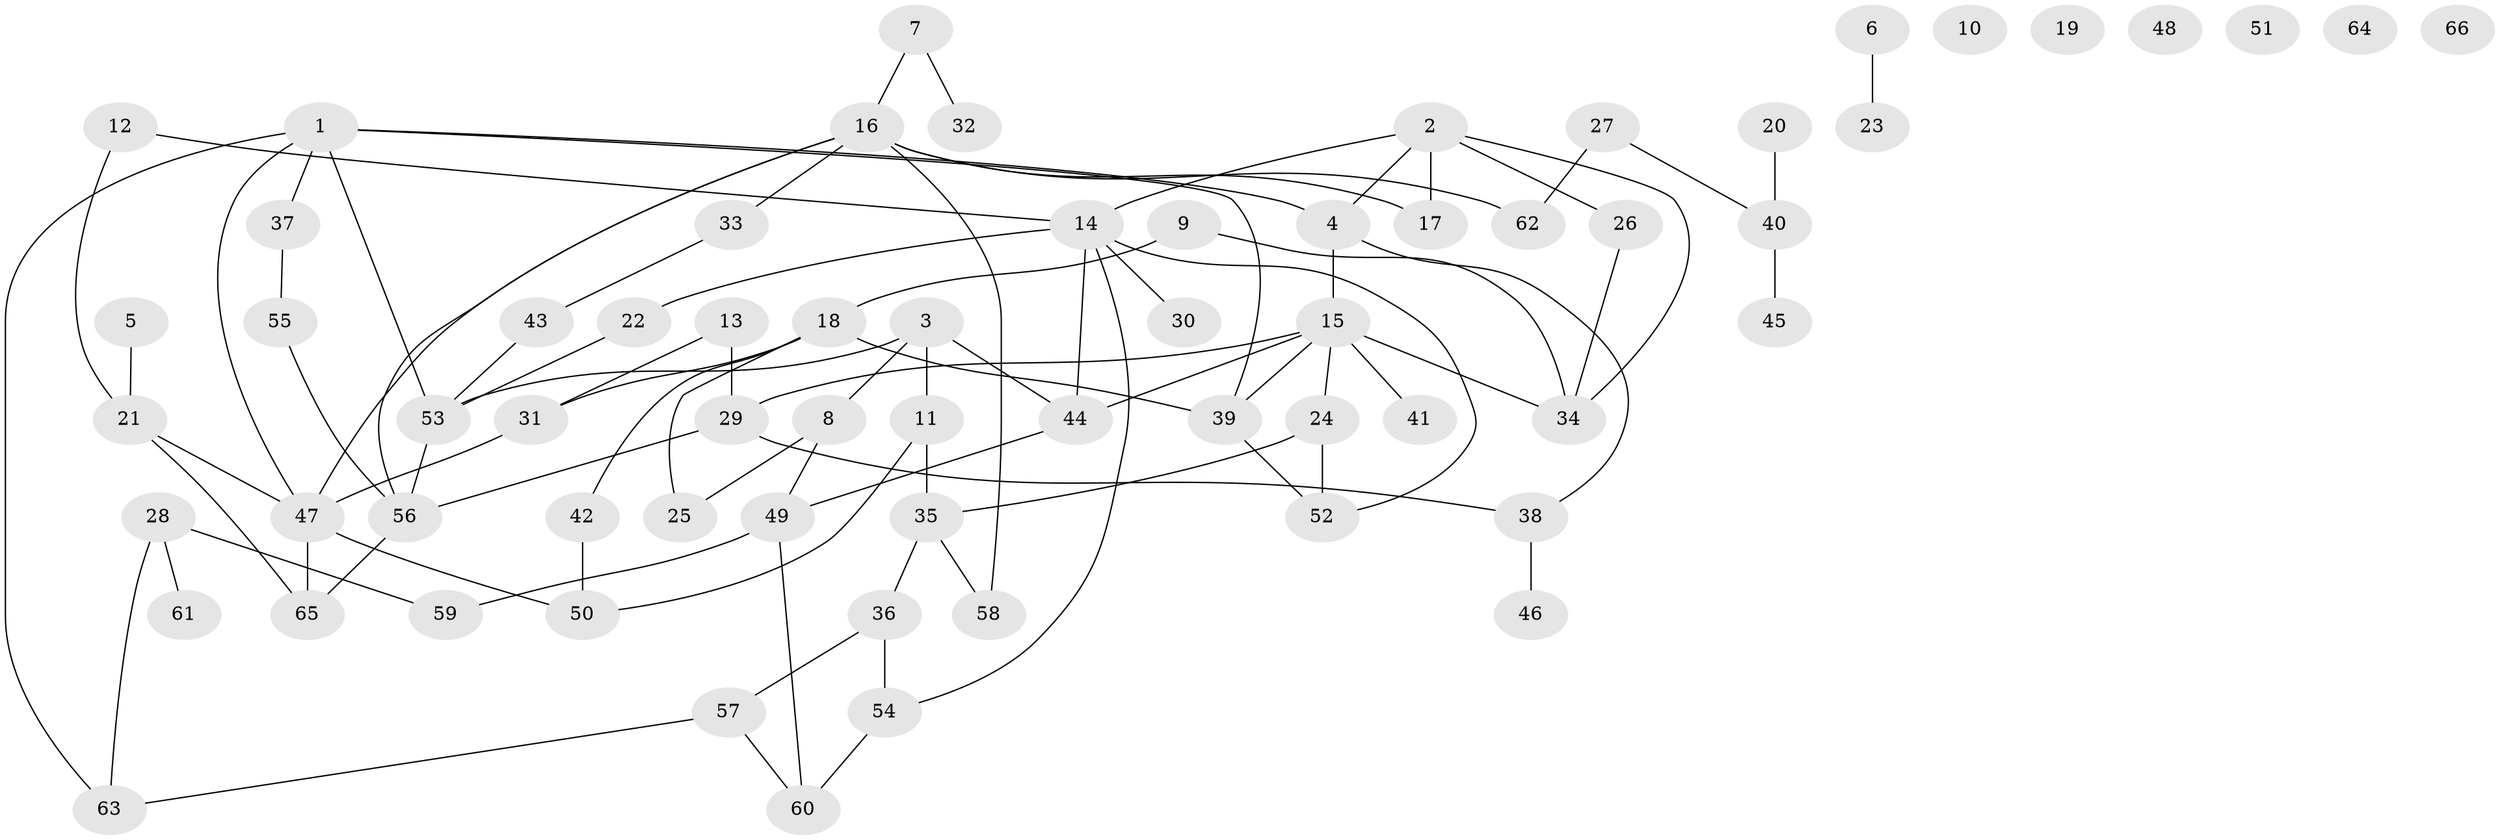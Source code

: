 // coarse degree distribution, {6: 0.12195121951219512, 4: 0.12195121951219512, 5: 0.0975609756097561, 3: 0.14634146341463414, 2: 0.2682926829268293, 7: 0.07317073170731707, 1: 0.17073170731707318}
// Generated by graph-tools (version 1.1) at 2025/48/03/04/25 22:48:23]
// undirected, 66 vertices, 89 edges
graph export_dot {
  node [color=gray90,style=filled];
  1;
  2;
  3;
  4;
  5;
  6;
  7;
  8;
  9;
  10;
  11;
  12;
  13;
  14;
  15;
  16;
  17;
  18;
  19;
  20;
  21;
  22;
  23;
  24;
  25;
  26;
  27;
  28;
  29;
  30;
  31;
  32;
  33;
  34;
  35;
  36;
  37;
  38;
  39;
  40;
  41;
  42;
  43;
  44;
  45;
  46;
  47;
  48;
  49;
  50;
  51;
  52;
  53;
  54;
  55;
  56;
  57;
  58;
  59;
  60;
  61;
  62;
  63;
  64;
  65;
  66;
  1 -- 4;
  1 -- 37;
  1 -- 39;
  1 -- 47;
  1 -- 53;
  1 -- 63;
  2 -- 4;
  2 -- 14;
  2 -- 17;
  2 -- 26;
  2 -- 34;
  3 -- 8;
  3 -- 11;
  3 -- 44;
  3 -- 53;
  4 -- 15;
  4 -- 38;
  5 -- 21;
  6 -- 23;
  7 -- 16;
  7 -- 32;
  8 -- 25;
  8 -- 49;
  9 -- 18;
  9 -- 34;
  11 -- 35;
  11 -- 50;
  12 -- 14;
  12 -- 21;
  13 -- 29;
  13 -- 31;
  14 -- 22;
  14 -- 30;
  14 -- 44;
  14 -- 52;
  14 -- 54;
  15 -- 24;
  15 -- 29;
  15 -- 34;
  15 -- 39;
  15 -- 41;
  15 -- 44;
  16 -- 17;
  16 -- 33;
  16 -- 47;
  16 -- 56;
  16 -- 58;
  16 -- 62;
  18 -- 25;
  18 -- 31;
  18 -- 39;
  18 -- 42;
  20 -- 40;
  21 -- 47;
  21 -- 65;
  22 -- 53;
  24 -- 35;
  24 -- 52;
  26 -- 34;
  27 -- 40;
  27 -- 62;
  28 -- 59;
  28 -- 61;
  28 -- 63;
  29 -- 38;
  29 -- 56;
  31 -- 47;
  33 -- 43;
  35 -- 36;
  35 -- 58;
  36 -- 54;
  36 -- 57;
  37 -- 55;
  38 -- 46;
  39 -- 52;
  40 -- 45;
  42 -- 50;
  43 -- 53;
  44 -- 49;
  47 -- 50;
  47 -- 65;
  49 -- 59;
  49 -- 60;
  53 -- 56;
  54 -- 60;
  55 -- 56;
  56 -- 65;
  57 -- 60;
  57 -- 63;
}
